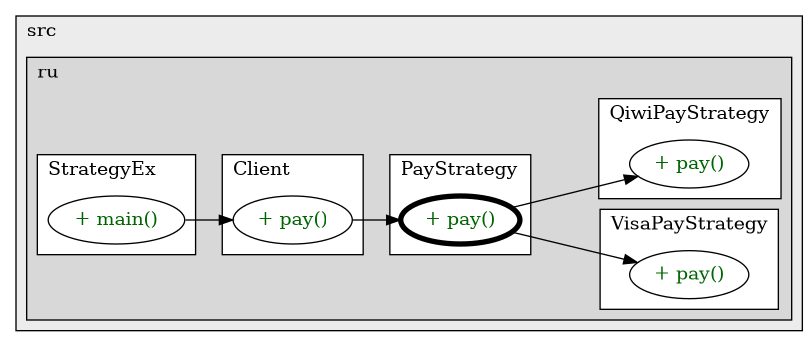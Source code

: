 @startuml

/' diagram meta data start
config=CallConfiguration;
{
  "rootMethod": "Practic.src.ru.mirea.task26.PayStrategy#pay(Client)",
  "projectClassification": {
    "searchMode": "OpenProject", // OpenProject, AllProjects
    "includedProjects": "",
    "pathEndKeywords": "*.impl",
    "isClientPath": "",
    "isClientName": "",
    "isTestPath": "",
    "isTestName": "",
    "isMappingPath": "",
    "isMappingName": "",
    "isDataAccessPath": "",
    "isDataAccessName": "",
    "isDataStructurePath": "",
    "isDataStructureName": "",
    "isInterfaceStructuresPath": "",
    "isInterfaceStructuresName": "",
    "isEntryPointPath": "",
    "isEntryPointName": ""
  },
  "graphRestriction": {
    "classPackageExcludeFilter": "",
    "classPackageIncludeFilter": "",
    "classNameExcludeFilter": "",
    "classNameIncludeFilter": "",
    "methodNameExcludeFilter": "",
    "methodNameIncludeFilter": "",
    "removeByInheritance": "", // inheritance/annotation based filtering is done in a second step
    "removeByAnnotation": "",
    "removeByClassPackage": "", // cleanup the graph after inheritance/annotation based filtering is done
    "removeByClassName": "",
    "cutMappings": false,
    "cutEnum": true,
    "cutTests": true,
    "cutClient": true,
    "cutDataAccess": true,
    "cutInterfaceStructures": true,
    "cutDataStructures": true,
    "cutGetterAndSetter": true,
    "cutConstructors": true
  },
  "graphTraversal": {
    "forwardDepth": 3,
    "backwardDepth": 3,
    "classPackageExcludeFilter": "",
    "classPackageIncludeFilter": "",
    "classNameExcludeFilter": "",
    "classNameIncludeFilter": "",
    "methodNameExcludeFilter": "",
    "methodNameIncludeFilter": "",
    "hideMappings": false,
    "hideDataStructures": false,
    "hidePrivateMethods": true,
    "hideInterfaceCalls": true, // indirection: implementation -> interface (is hidden) -> implementation
    "onlyShowApplicationEntryPoints": false // root node is included
  },
  "details": {
    "aggregation": "GroupByClass", // ByClass, GroupByClass, None
    "showMethodParametersTypes": false,
    "showMethodParametersNames": false,
    "showMethodReturnType": false,
    "showPackageLevels": 2,
    "showCallOrder": false,
    "edgeMode": "MethodsOnly", // TypesOnly, MethodsOnly, TypesAndMethods, MethodsAndDirectTypeUsage
    "showDetailedClassStructure": false
  },
  "rootClass": "Practic.src.ru.mirea.task26.PayStrategy"
}
diagram meta data end '/



digraph g {
    rankdir="LR"
    splines=polyline
    

'nodes 
subgraph cluster_114148 { 
   	label=src
	labeljust=l
	fillcolor="#ececec"
	style=filled
   
   subgraph cluster_894336371 { 
   	label=ru
	labeljust=l
	fillcolor="#d8d8d8"
	style=filled
   
   subgraph cluster_1342726961 { 
   	label=PayStrategy
	labeljust=l
	fillcolor=white
	style=filled
   
   PayStrategy1712615262XXXpay2021122027[
	label="+ pay()"
	style=filled
	fillcolor=white
	tooltip="PayStrategy

null"
	penwidth=4
	fontcolor=darkgreen
];
} 
subgraph cluster_1648120718 { 
   	label=StrategyEx
	labeljust=l
	fillcolor=white
	style=filled
   
   StrategyEx1712615262XXXmain1859653459[
	label="+ main()"
	style=filled
	fillcolor=white
	tooltip="StrategyEx

null"
	fontcolor=darkgreen
];
} 
subgraph cluster_23534542 { 
   	label=VisaPayStrategy
	labeljust=l
	fillcolor=white
	style=filled
   
   VisaPayStrategy1712615262XXXpay2021122027[
	label="+ pay()"
	style=filled
	fillcolor=white
	tooltip="VisaPayStrategy

null"
	fontcolor=darkgreen
];
} 
subgraph cluster_683189577 { 
   	label=Client
	labeljust=l
	fillcolor=white
	style=filled
   
   Client1712615262XXXpay0[
	label="+ pay()"
	style=filled
	fillcolor=white
	tooltip="Client

null"
	fontcolor=darkgreen
];
} 
subgraph cluster_934759813 { 
   	label=QiwiPayStrategy
	labeljust=l
	fillcolor=white
	style=filled
   
   QiwiPayStrategy1712615262XXXpay2021122027[
	label="+ pay()"
	style=filled
	fillcolor=white
	tooltip="QiwiPayStrategy

null"
	fontcolor=darkgreen
];
} 
} 
} 
'edges    
Client1712615262XXXpay0 -> PayStrategy1712615262XXXpay2021122027;
PayStrategy1712615262XXXpay2021122027 -> QiwiPayStrategy1712615262XXXpay2021122027;
PayStrategy1712615262XXXpay2021122027 -> VisaPayStrategy1712615262XXXpay2021122027;
StrategyEx1712615262XXXmain1859653459 -> Client1712615262XXXpay0;
    
}
@enduml